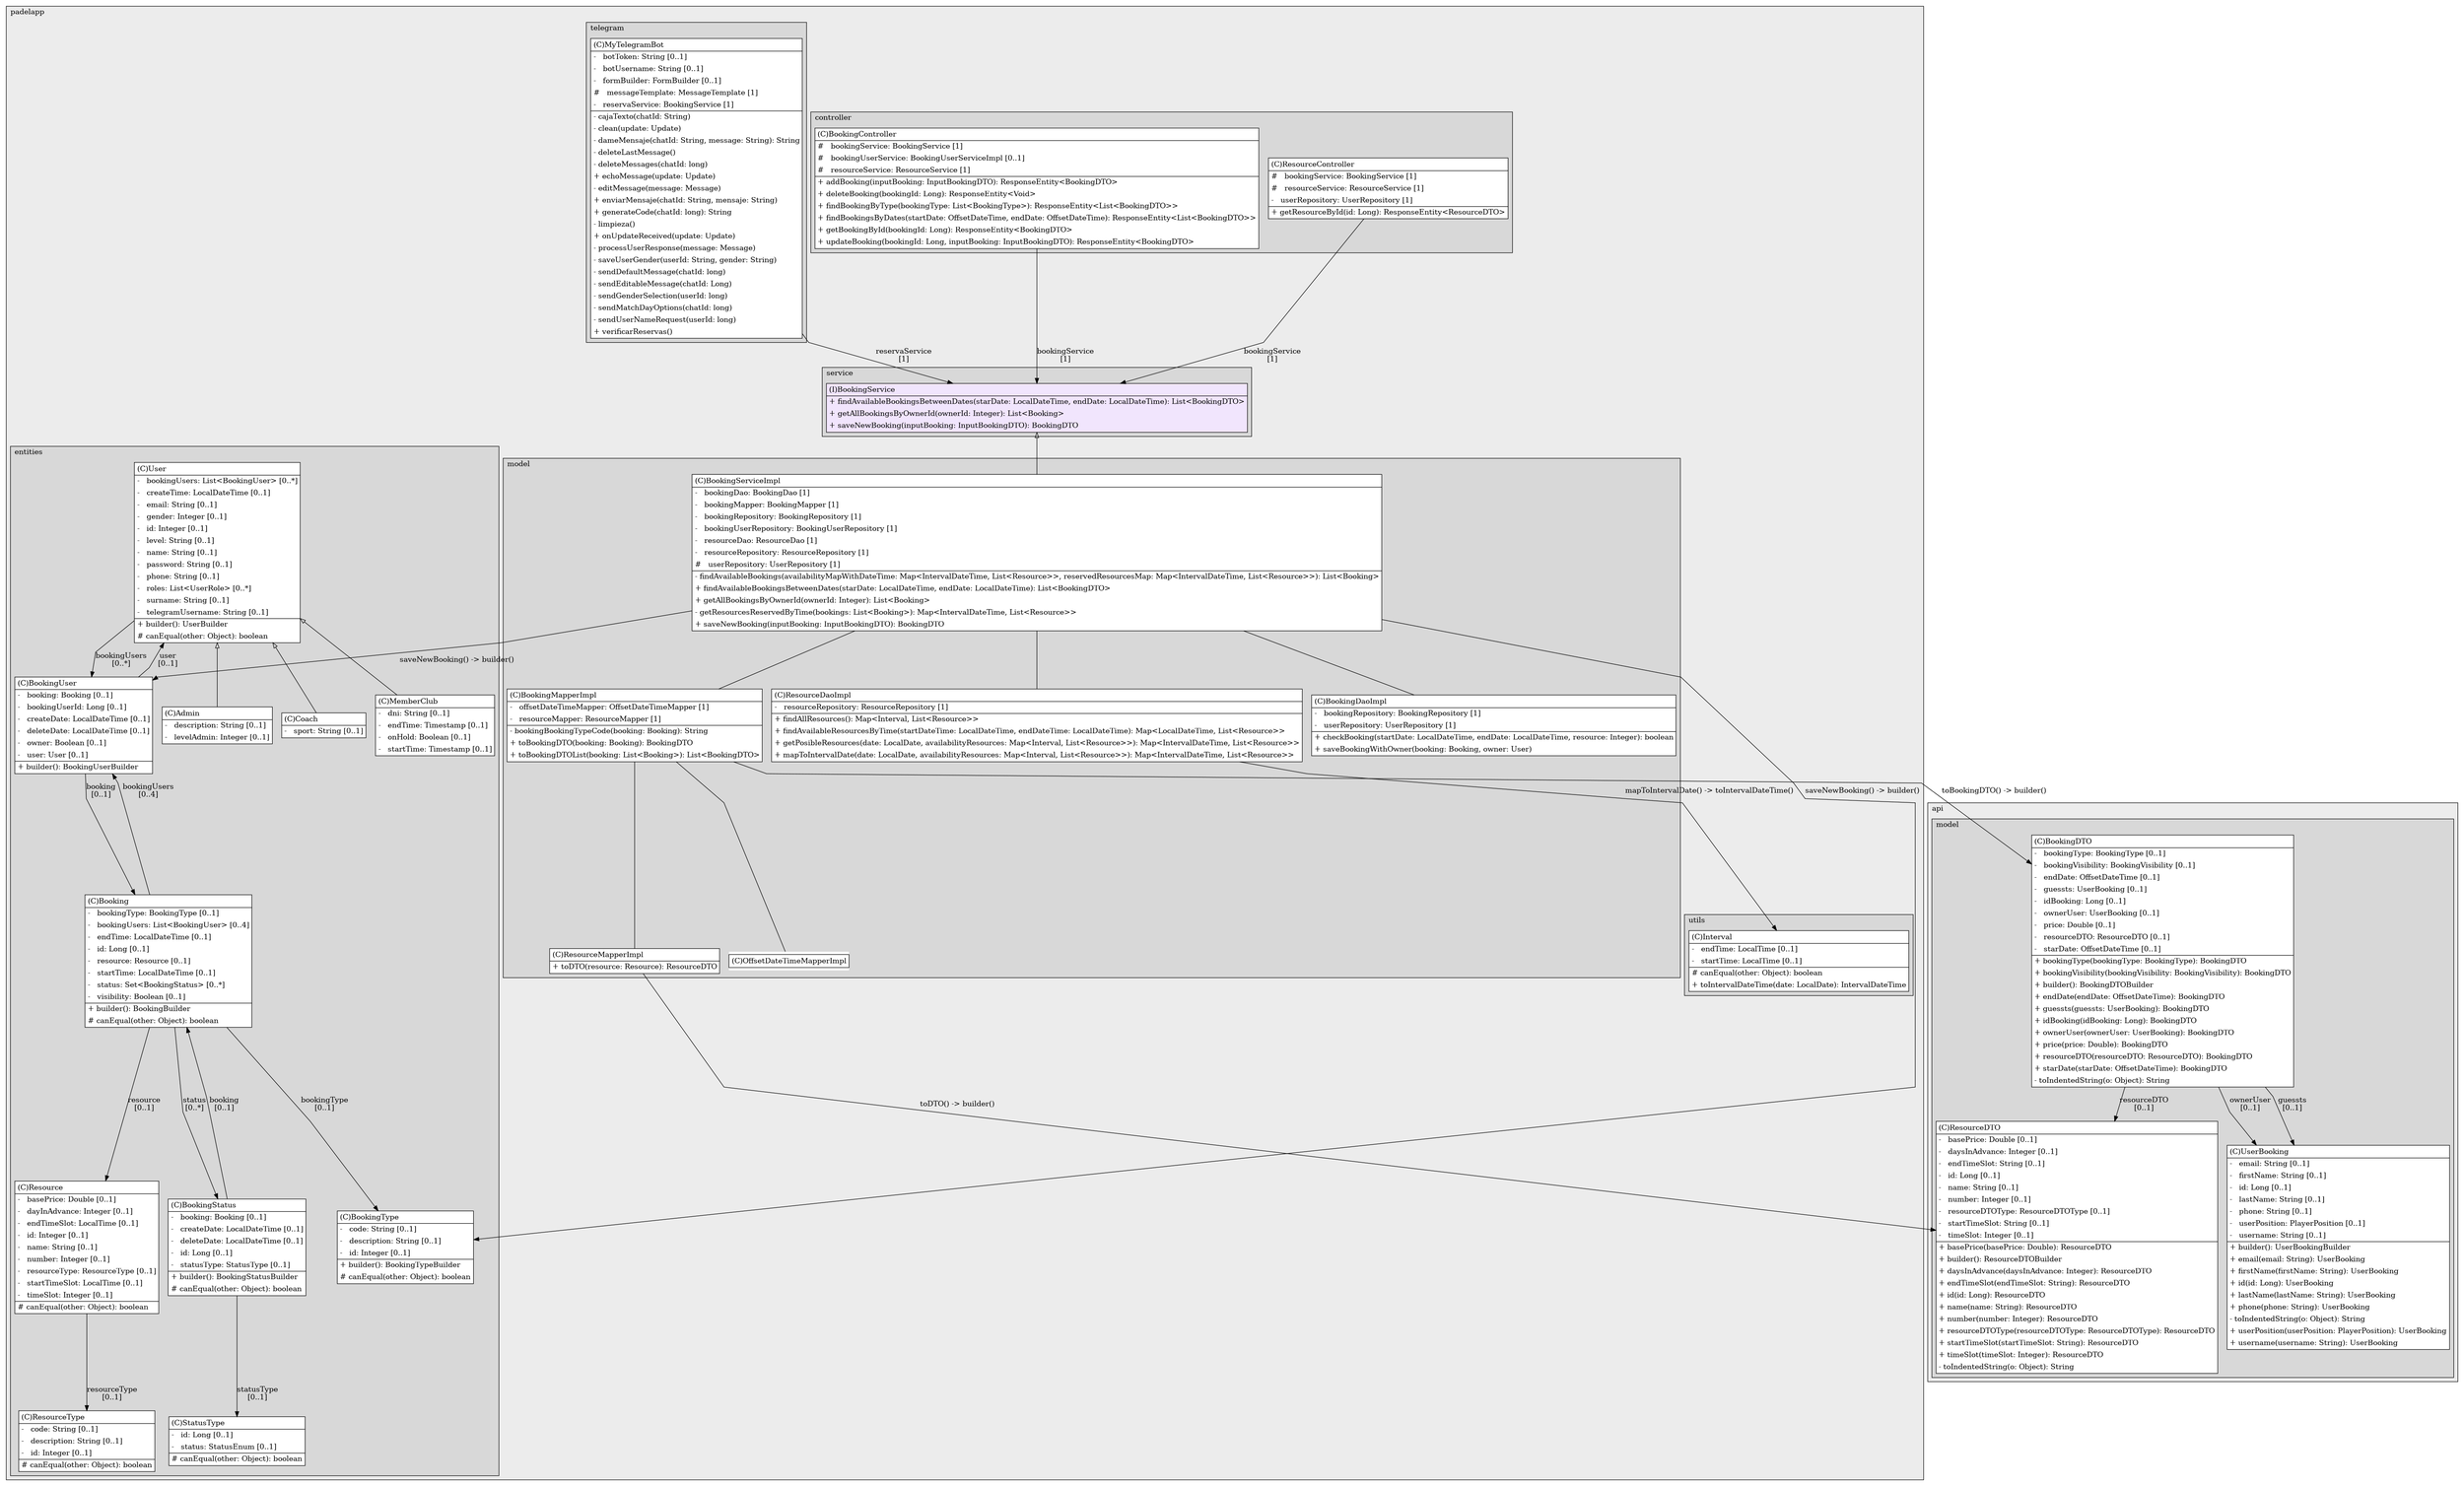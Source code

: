 @startuml

/' diagram meta data start
config=StructureConfiguration;
{
  "projectClassification": {
    "searchMode": "OpenProject", // OpenProject, AllProjects
    "includedProjects": "",
    "pathEndKeywords": "*.impl",
    "isClientPath": "",
    "isClientName": "",
    "isTestPath": "",
    "isTestName": "",
    "isMappingPath": "",
    "isMappingName": "",
    "isDataAccessPath": "",
    "isDataAccessName": "",
    "isDataStructurePath": "",
    "isDataStructureName": "",
    "isInterfaceStructuresPath": "",
    "isInterfaceStructuresName": "",
    "isEntryPointPath": "",
    "isEntryPointName": "",
    "treatFinalFieldsAsMandatory": false
  },
  "graphRestriction": {
    "classPackageExcludeFilter": "",
    "classPackageIncludeFilter": "",
    "classNameExcludeFilter": "",
    "classNameIncludeFilter": "",
    "methodNameExcludeFilter": "",
    "methodNameIncludeFilter": "",
    "removeByInheritance": "", // inheritance/annotation based filtering is done in a second step
    "removeByAnnotation": "",
    "removeByClassPackage": "", // cleanup the graph after inheritance/annotation based filtering is done
    "removeByClassName": "",
    "cutMappings": false,
    "cutEnum": true,
    "cutTests": true,
    "cutClient": true,
    "cutDataAccess": false,
    "cutInterfaceStructures": false,
    "cutDataStructures": false,
    "cutGetterAndSetter": true,
    "cutConstructors": true
  },
  "graphTraversal": {
    "forwardDepth": 6,
    "backwardDepth": 6,
    "classPackageExcludeFilter": "",
    "classPackageIncludeFilter": "",
    "classNameExcludeFilter": "",
    "classNameIncludeFilter": "",
    "methodNameExcludeFilter": "",
    "methodNameIncludeFilter": "",
    "hideMappings": false,
    "hideDataStructures": false,
    "hidePrivateMethods": true,
    "hideInterfaceCalls": true, // indirection: implementation -> interface (is hidden) -> implementation
    "onlyShowApplicationEntryPoints": false, // root node is included
    "useMethodCallsForStructureDiagram": "ForwardOnly" // ForwardOnly, BothDirections, No
  },
  "details": {
    "aggregation": "GroupByClass", // ByClass, GroupByClass, None
    "showClassGenericTypes": true,
    "showMethods": true,
    "showMethodParameterNames": true,
    "showMethodParameterTypes": true,
    "showMethodReturnType": true,
    "showPackageLevels": 2,
    "showDetailedClassStructure": true
  },
  "rootClass": "com.padelapp.service.BookingService",
  "extensionCallbackMethod": "" // qualified.class.name#methodName - signature: public static String method(String)
}
diagram meta data end '/



digraph g {
    rankdir="TB"
    splines=polyline
    

'nodes 
subgraph cluster_774277991 { 
   	label=padelapp
	labeljust=l
	fillcolor="#ececec"
	style=filled
   
   subgraph cluster_1382903192 { 
   	label=entities
	labeljust=l
	fillcolor="#d8d8d8"
	style=filled
   
   Admin542656709[
	label=<<TABLE BORDER="1" CELLBORDER="0" CELLPADDING="4" CELLSPACING="0">
<TR><TD ALIGN="LEFT" >(C)Admin</TD></TR>
<HR/>
<TR><TD ALIGN="LEFT" >-   description: String [0..1]</TD></TR>
<TR><TD ALIGN="LEFT" >-   levelAdmin: Integer [0..1]</TD></TR>
</TABLE>>
	style=filled
	margin=0
	shape=plaintext
	fillcolor="#FFFFFF"
];

Booking542656709[
	label=<<TABLE BORDER="1" CELLBORDER="0" CELLPADDING="4" CELLSPACING="0">
<TR><TD ALIGN="LEFT" >(C)Booking</TD></TR>
<HR/>
<TR><TD ALIGN="LEFT" >-   bookingType: BookingType [0..1]</TD></TR>
<TR><TD ALIGN="LEFT" >-   bookingUsers: List&lt;BookingUser&gt; [0..4]</TD></TR>
<TR><TD ALIGN="LEFT" >-   endTime: LocalDateTime [0..1]</TD></TR>
<TR><TD ALIGN="LEFT" >-   id: Long [0..1]</TD></TR>
<TR><TD ALIGN="LEFT" >-   resource: Resource [0..1]</TD></TR>
<TR><TD ALIGN="LEFT" >-   startTime: LocalDateTime [0..1]</TD></TR>
<TR><TD ALIGN="LEFT" >-   status: Set&lt;BookingStatus&gt; [0..*]</TD></TR>
<TR><TD ALIGN="LEFT" >-   visibility: Boolean [0..1]</TD></TR>
<HR/>
<TR><TD ALIGN="LEFT" >+ builder(): BookingBuilder</TD></TR>
<TR><TD ALIGN="LEFT" ># canEqual(other: Object): boolean</TD></TR>
</TABLE>>
	style=filled
	margin=0
	shape=plaintext
	fillcolor="#FFFFFF"
];

BookingStatus542656709[
	label=<<TABLE BORDER="1" CELLBORDER="0" CELLPADDING="4" CELLSPACING="0">
<TR><TD ALIGN="LEFT" >(C)BookingStatus</TD></TR>
<HR/>
<TR><TD ALIGN="LEFT" >-   booking: Booking [0..1]</TD></TR>
<TR><TD ALIGN="LEFT" >-   createDate: LocalDateTime [0..1]</TD></TR>
<TR><TD ALIGN="LEFT" >-   deleteDate: LocalDateTime [0..1]</TD></TR>
<TR><TD ALIGN="LEFT" >-   id: Long [0..1]</TD></TR>
<TR><TD ALIGN="LEFT" >-   statusType: StatusType [0..1]</TD></TR>
<HR/>
<TR><TD ALIGN="LEFT" >+ builder(): BookingStatusBuilder</TD></TR>
<TR><TD ALIGN="LEFT" ># canEqual(other: Object): boolean</TD></TR>
</TABLE>>
	style=filled
	margin=0
	shape=plaintext
	fillcolor="#FFFFFF"
];

BookingType542656709[
	label=<<TABLE BORDER="1" CELLBORDER="0" CELLPADDING="4" CELLSPACING="0">
<TR><TD ALIGN="LEFT" >(C)BookingType</TD></TR>
<HR/>
<TR><TD ALIGN="LEFT" >-   code: String [0..1]</TD></TR>
<TR><TD ALIGN="LEFT" >-   description: String [0..1]</TD></TR>
<TR><TD ALIGN="LEFT" >-   id: Integer [0..1]</TD></TR>
<HR/>
<TR><TD ALIGN="LEFT" >+ builder(): BookingTypeBuilder</TD></TR>
<TR><TD ALIGN="LEFT" ># canEqual(other: Object): boolean</TD></TR>
</TABLE>>
	style=filled
	margin=0
	shape=plaintext
	fillcolor="#FFFFFF"
];

BookingUser542656709[
	label=<<TABLE BORDER="1" CELLBORDER="0" CELLPADDING="4" CELLSPACING="0">
<TR><TD ALIGN="LEFT" >(C)BookingUser</TD></TR>
<HR/>
<TR><TD ALIGN="LEFT" >-   booking: Booking [0..1]</TD></TR>
<TR><TD ALIGN="LEFT" >-   bookingUserId: Long [0..1]</TD></TR>
<TR><TD ALIGN="LEFT" >-   createDate: LocalDateTime [0..1]</TD></TR>
<TR><TD ALIGN="LEFT" >-   deleteDate: LocalDateTime [0..1]</TD></TR>
<TR><TD ALIGN="LEFT" >-   owner: Boolean [0..1]</TD></TR>
<TR><TD ALIGN="LEFT" >-   user: User [0..1]</TD></TR>
<HR/>
<TR><TD ALIGN="LEFT" >+ builder(): BookingUserBuilder</TD></TR>
</TABLE>>
	style=filled
	margin=0
	shape=plaintext
	fillcolor="#FFFFFF"
];

Coach542656709[
	label=<<TABLE BORDER="1" CELLBORDER="0" CELLPADDING="4" CELLSPACING="0">
<TR><TD ALIGN="LEFT" >(C)Coach</TD></TR>
<HR/>
<TR><TD ALIGN="LEFT" >-   sport: String [0..1]</TD></TR>
</TABLE>>
	style=filled
	margin=0
	shape=plaintext
	fillcolor="#FFFFFF"
];

MemberClub542656709[
	label=<<TABLE BORDER="1" CELLBORDER="0" CELLPADDING="4" CELLSPACING="0">
<TR><TD ALIGN="LEFT" >(C)MemberClub</TD></TR>
<HR/>
<TR><TD ALIGN="LEFT" >-   dni: String [0..1]</TD></TR>
<TR><TD ALIGN="LEFT" >-   endTime: Timestamp [0..1]</TD></TR>
<TR><TD ALIGN="LEFT" >-   onHold: Boolean [0..1]</TD></TR>
<TR><TD ALIGN="LEFT" >-   startTime: Timestamp [0..1]</TD></TR>
</TABLE>>
	style=filled
	margin=0
	shape=plaintext
	fillcolor="#FFFFFF"
];

Resource542656709[
	label=<<TABLE BORDER="1" CELLBORDER="0" CELLPADDING="4" CELLSPACING="0">
<TR><TD ALIGN="LEFT" >(C)Resource</TD></TR>
<HR/>
<TR><TD ALIGN="LEFT" >-   basePrice: Double [0..1]</TD></TR>
<TR><TD ALIGN="LEFT" >-   dayInAdvance: Integer [0..1]</TD></TR>
<TR><TD ALIGN="LEFT" >-   endTimeSlot: LocalTime [0..1]</TD></TR>
<TR><TD ALIGN="LEFT" >-   id: Integer [0..1]</TD></TR>
<TR><TD ALIGN="LEFT" >-   name: String [0..1]</TD></TR>
<TR><TD ALIGN="LEFT" >-   number: Integer [0..1]</TD></TR>
<TR><TD ALIGN="LEFT" >-   resourceType: ResourceType [0..1]</TD></TR>
<TR><TD ALIGN="LEFT" >-   startTimeSlot: LocalTime [0..1]</TD></TR>
<TR><TD ALIGN="LEFT" >-   timeSlot: Integer [0..1]</TD></TR>
<HR/>
<TR><TD ALIGN="LEFT" ># canEqual(other: Object): boolean</TD></TR>
</TABLE>>
	style=filled
	margin=0
	shape=plaintext
	fillcolor="#FFFFFF"
];

ResourceType542656709[
	label=<<TABLE BORDER="1" CELLBORDER="0" CELLPADDING="4" CELLSPACING="0">
<TR><TD ALIGN="LEFT" >(C)ResourceType</TD></TR>
<HR/>
<TR><TD ALIGN="LEFT" >-   code: String [0..1]</TD></TR>
<TR><TD ALIGN="LEFT" >-   description: String [0..1]</TD></TR>
<TR><TD ALIGN="LEFT" >-   id: Integer [0..1]</TD></TR>
<HR/>
<TR><TD ALIGN="LEFT" ># canEqual(other: Object): boolean</TD></TR>
</TABLE>>
	style=filled
	margin=0
	shape=plaintext
	fillcolor="#FFFFFF"
];

StatusType542656709[
	label=<<TABLE BORDER="1" CELLBORDER="0" CELLPADDING="4" CELLSPACING="0">
<TR><TD ALIGN="LEFT" >(C)StatusType</TD></TR>
<HR/>
<TR><TD ALIGN="LEFT" >-   id: Long [0..1]</TD></TR>
<TR><TD ALIGN="LEFT" >-   status: StatusEnum [0..1]</TD></TR>
<HR/>
<TR><TD ALIGN="LEFT" ># canEqual(other: Object): boolean</TD></TR>
</TABLE>>
	style=filled
	margin=0
	shape=plaintext
	fillcolor="#FFFFFF"
];

User542656709[
	label=<<TABLE BORDER="1" CELLBORDER="0" CELLPADDING="4" CELLSPACING="0">
<TR><TD ALIGN="LEFT" >(C)User</TD></TR>
<HR/>
<TR><TD ALIGN="LEFT" >-   bookingUsers: List&lt;BookingUser&gt; [0..*]</TD></TR>
<TR><TD ALIGN="LEFT" >-   createTime: LocalDateTime [0..1]</TD></TR>
<TR><TD ALIGN="LEFT" >-   email: String [0..1]</TD></TR>
<TR><TD ALIGN="LEFT" >-   gender: Integer [0..1]</TD></TR>
<TR><TD ALIGN="LEFT" >-   id: Integer [0..1]</TD></TR>
<TR><TD ALIGN="LEFT" >-   level: String [0..1]</TD></TR>
<TR><TD ALIGN="LEFT" >-   name: String [0..1]</TD></TR>
<TR><TD ALIGN="LEFT" >-   password: String [0..1]</TD></TR>
<TR><TD ALIGN="LEFT" >-   phone: String [0..1]</TD></TR>
<TR><TD ALIGN="LEFT" >-   roles: List&lt;UserRole&gt; [0..*]</TD></TR>
<TR><TD ALIGN="LEFT" >-   surname: String [0..1]</TD></TR>
<TR><TD ALIGN="LEFT" >-   telegramUsername: String [0..1]</TD></TR>
<HR/>
<TR><TD ALIGN="LEFT" >+ builder(): UserBuilder</TD></TR>
<TR><TD ALIGN="LEFT" ># canEqual(other: Object): boolean</TD></TR>
</TABLE>>
	style=filled
	margin=0
	shape=plaintext
	fillcolor="#FFFFFF"
];
} 

subgraph cluster_1733424338 { 
   	label=service
	labeljust=l
	fillcolor="#d8d8d8"
	style=filled
   
   BookingService1983414277[
	label=<<TABLE BORDER="1" CELLBORDER="0" CELLPADDING="4" CELLSPACING="0">
<TR><TD ALIGN="LEFT" >(I)BookingService</TD></TR>
<HR/>
<TR><TD ALIGN="LEFT" >+ findAvailableBookingsBetweenDates(starDate: LocalDateTime, endDate: LocalDateTime): List&lt;BookingDTO&gt;</TD></TR>
<TR><TD ALIGN="LEFT" >+ getAllBookingsByOwnerId(ownerId: Integer): List&lt;Booking&gt;</TD></TR>
<TR><TD ALIGN="LEFT" >+ saveNewBooking(inputBooking: InputBookingDTO): BookingDTO</TD></TR>
</TABLE>>
	style=filled
	margin=0
	shape=plaintext
	fillcolor="#F1E5FD"
];
} 

subgraph cluster_309633155 { 
   	label=controller
	labeljust=l
	fillcolor="#d8d8d8"
	style=filled
   
   BookingController332651670[
	label=<<TABLE BORDER="1" CELLBORDER="0" CELLPADDING="4" CELLSPACING="0">
<TR><TD ALIGN="LEFT" >(C)BookingController</TD></TR>
<HR/>
<TR><TD ALIGN="LEFT" >#   bookingService: BookingService [1]</TD></TR>
<TR><TD ALIGN="LEFT" >#   bookingUserService: BookingUserServiceImpl [0..1]</TD></TR>
<TR><TD ALIGN="LEFT" >#   resourceService: ResourceService [1]</TD></TR>
<HR/>
<TR><TD ALIGN="LEFT" >+ addBooking(inputBooking: InputBookingDTO): ResponseEntity&lt;BookingDTO&gt;</TD></TR>
<TR><TD ALIGN="LEFT" >+ deleteBooking(bookingId: Long): ResponseEntity&lt;Void&gt;</TD></TR>
<TR><TD ALIGN="LEFT" >+ findBookingByType(bookingType: List&lt;BookingType&gt;): ResponseEntity&lt;List&lt;BookingDTO&gt;&gt;</TD></TR>
<TR><TD ALIGN="LEFT" >+ findBookingsByDates(startDate: OffsetDateTime, endDate: OffsetDateTime): ResponseEntity&lt;List&lt;BookingDTO&gt;&gt;</TD></TR>
<TR><TD ALIGN="LEFT" >+ getBookingById(bookingId: Long): ResponseEntity&lt;BookingDTO&gt;</TD></TR>
<TR><TD ALIGN="LEFT" >+ updateBooking(bookingId: Long, inputBooking: InputBookingDTO): ResponseEntity&lt;BookingDTO&gt;</TD></TR>
</TABLE>>
	style=filled
	margin=0
	shape=plaintext
	fillcolor="#FFFFFF"
];

ResourceController332651670[
	label=<<TABLE BORDER="1" CELLBORDER="0" CELLPADDING="4" CELLSPACING="0">
<TR><TD ALIGN="LEFT" >(C)ResourceController</TD></TR>
<HR/>
<TR><TD ALIGN="LEFT" >#   bookingService: BookingService [1]</TD></TR>
<TR><TD ALIGN="LEFT" >#   resourceService: ResourceService [1]</TD></TR>
<TR><TD ALIGN="LEFT" >-   userRepository: UserRepository [1]</TD></TR>
<HR/>
<TR><TD ALIGN="LEFT" >+ getResourceById(id: Long): ResponseEntity&lt;ResourceDTO&gt;</TD></TR>
</TABLE>>
	style=filled
	margin=0
	shape=plaintext
	fillcolor="#FFFFFF"
];
} 

subgraph cluster_421988834 { 
   	label=model
	labeljust=l
	fillcolor="#d8d8d8"
	style=filled
   
   BookingDaoImpl913233133[
	label=<<TABLE BORDER="1" CELLBORDER="0" CELLPADDING="4" CELLSPACING="0">
<TR><TD ALIGN="LEFT" >(C)BookingDaoImpl</TD></TR>
<HR/>
<TR><TD ALIGN="LEFT" >-   bookingRepository: BookingRepository [1]</TD></TR>
<TR><TD ALIGN="LEFT" >-   userRepository: UserRepository [1]</TD></TR>
<HR/>
<TR><TD ALIGN="LEFT" >+ checkBooking(startDate: LocalDateTime, endDate: LocalDateTime, resource: Integer): boolean</TD></TR>
<TR><TD ALIGN="LEFT" >+ saveBookingWithOwner(booking: Booking, owner: User)</TD></TR>
</TABLE>>
	style=filled
	margin=0
	shape=plaintext
	fillcolor="#FFFFFF"
];

BookingMapperImpl1547609312[
	label=<<TABLE BORDER="1" CELLBORDER="0" CELLPADDING="4" CELLSPACING="0">
<TR><TD ALIGN="LEFT" >(C)BookingMapperImpl</TD></TR>
<HR/>
<TR><TD ALIGN="LEFT" >-   offsetDateTimeMapper: OffsetDateTimeMapper [1]</TD></TR>
<TR><TD ALIGN="LEFT" >-   resourceMapper: ResourceMapper [1]</TD></TR>
<HR/>
<TR><TD ALIGN="LEFT" >- bookingBookingTypeCode(booking: Booking): String</TD></TR>
<TR><TD ALIGN="LEFT" >+ toBookingDTO(booking: Booking): BookingDTO</TD></TR>
<TR><TD ALIGN="LEFT" >+ toBookingDTOList(booking: List&lt;Booking&gt;): List&lt;BookingDTO&gt;</TD></TR>
</TABLE>>
	style=filled
	margin=0
	shape=plaintext
	fillcolor="#FFFFFF"
];

BookingServiceImpl415352246[
	label=<<TABLE BORDER="1" CELLBORDER="0" CELLPADDING="4" CELLSPACING="0">
<TR><TD ALIGN="LEFT" >(C)BookingServiceImpl</TD></TR>
<HR/>
<TR><TD ALIGN="LEFT" >-   bookingDao: BookingDao [1]</TD></TR>
<TR><TD ALIGN="LEFT" >-   bookingMapper: BookingMapper [1]</TD></TR>
<TR><TD ALIGN="LEFT" >-   bookingRepository: BookingRepository [1]</TD></TR>
<TR><TD ALIGN="LEFT" >-   bookingUserRepository: BookingUserRepository [1]</TD></TR>
<TR><TD ALIGN="LEFT" >-   resourceDao: ResourceDao [1]</TD></TR>
<TR><TD ALIGN="LEFT" >-   resourceRepository: ResourceRepository [1]</TD></TR>
<TR><TD ALIGN="LEFT" >#   userRepository: UserRepository [1]</TD></TR>
<HR/>
<TR><TD ALIGN="LEFT" >- findAvailableBookings(availabilityMapWithDateTime: Map&lt;IntervalDateTime, List&lt;Resource&gt;&gt;, reservedResourcesMap: Map&lt;IntervalDateTime, List&lt;Resource&gt;&gt;): List&lt;Booking&gt;</TD></TR>
<TR><TD ALIGN="LEFT" >+ findAvailableBookingsBetweenDates(starDate: LocalDateTime, endDate: LocalDateTime): List&lt;BookingDTO&gt;</TD></TR>
<TR><TD ALIGN="LEFT" >+ getAllBookingsByOwnerId(ownerId: Integer): List&lt;Booking&gt;</TD></TR>
<TR><TD ALIGN="LEFT" >- getResourcesReservedByTime(bookings: List&lt;Booking&gt;): Map&lt;IntervalDateTime, List&lt;Resource&gt;&gt;</TD></TR>
<TR><TD ALIGN="LEFT" >+ saveNewBooking(inputBooking: InputBookingDTO): BookingDTO</TD></TR>
</TABLE>>
	style=filled
	margin=0
	shape=plaintext
	fillcolor="#FFFFFF"
];

OffsetDateTimeMapperImpl1547609312[
	label=<<TABLE BORDER="1" CELLBORDER="0" CELLPADDING="4" CELLSPACING="0">
<TR><TD ALIGN="LEFT" >(C)OffsetDateTimeMapperImpl</TD></TR>
</TABLE>>
	style=filled
	margin=0
	shape=plaintext
	fillcolor="#FFFFFF"
];

ResourceDaoImpl913233133[
	label=<<TABLE BORDER="1" CELLBORDER="0" CELLPADDING="4" CELLSPACING="0">
<TR><TD ALIGN="LEFT" >(C)ResourceDaoImpl</TD></TR>
<HR/>
<TR><TD ALIGN="LEFT" >-   resourceRepository: ResourceRepository [1]</TD></TR>
<HR/>
<TR><TD ALIGN="LEFT" >+ findAllResources(): Map&lt;Interval, List&lt;Resource&gt;&gt;</TD></TR>
<TR><TD ALIGN="LEFT" >+ findAvailableResourcesByTime(startDateTime: LocalDateTime, endDateTime: LocalDateTime): Map&lt;LocalDateTime, List&lt;Resource&gt;&gt;</TD></TR>
<TR><TD ALIGN="LEFT" >+ getPosibleResources(date: LocalDate, availabilityResources: Map&lt;Interval, List&lt;Resource&gt;&gt;): Map&lt;IntervalDateTime, List&lt;Resource&gt;&gt;</TD></TR>
<TR><TD ALIGN="LEFT" >+ mapToIntervalDate(date: LocalDate, availabilityResources: Map&lt;Interval, List&lt;Resource&gt;&gt;): Map&lt;IntervalDateTime, List&lt;Resource&gt;&gt;</TD></TR>
</TABLE>>
	style=filled
	margin=0
	shape=plaintext
	fillcolor="#FFFFFF"
];

ResourceMapperImpl1547609312[
	label=<<TABLE BORDER="1" CELLBORDER="0" CELLPADDING="4" CELLSPACING="0">
<TR><TD ALIGN="LEFT" >(C)ResourceMapperImpl</TD></TR>
<HR/>
<TR><TD ALIGN="LEFT" >+ toDTO(resource: Resource): ResourceDTO</TD></TR>
</TABLE>>
	style=filled
	margin=0
	shape=plaintext
	fillcolor="#FFFFFF"
];
} 

subgraph cluster_429530986 { 
   	label=utils
	labeljust=l
	fillcolor="#d8d8d8"
	style=filled
   
   Interval1211392887[
	label=<<TABLE BORDER="1" CELLBORDER="0" CELLPADDING="4" CELLSPACING="0">
<TR><TD ALIGN="LEFT" >(C)Interval</TD></TR>
<HR/>
<TR><TD ALIGN="LEFT" >-   endTime: LocalTime [0..1]</TD></TR>
<TR><TD ALIGN="LEFT" >-   startTime: LocalTime [0..1]</TD></TR>
<HR/>
<TR><TD ALIGN="LEFT" ># canEqual(other: Object): boolean</TD></TR>
<TR><TD ALIGN="LEFT" >+ toIntervalDateTime(date: LocalDate): IntervalDateTime</TD></TR>
</TABLE>>
	style=filled
	margin=0
	shape=plaintext
	fillcolor="#FFFFFF"
];
} 

subgraph cluster_641256536 { 
   	label=telegram
	labeljust=l
	fillcolor="#d8d8d8"
	style=filled
   
   MyTelegramBot525026539[
	label=<<TABLE BORDER="1" CELLBORDER="0" CELLPADDING="4" CELLSPACING="0">
<TR><TD ALIGN="LEFT" >(C)MyTelegramBot</TD></TR>
<HR/>
<TR><TD ALIGN="LEFT" >-   botToken: String [0..1]</TD></TR>
<TR><TD ALIGN="LEFT" >-   botUsername: String [0..1]</TD></TR>
<TR><TD ALIGN="LEFT" >-   formBuilder: FormBuilder [0..1]</TD></TR>
<TR><TD ALIGN="LEFT" >#   messageTemplate: MessageTemplate [1]</TD></TR>
<TR><TD ALIGN="LEFT" >-   reservaService: BookingService [1]</TD></TR>
<HR/>
<TR><TD ALIGN="LEFT" >- cajaTexto(chatId: String)</TD></TR>
<TR><TD ALIGN="LEFT" >- clean(update: Update)</TD></TR>
<TR><TD ALIGN="LEFT" >- dameMensaje(chatId: String, message: String): String</TD></TR>
<TR><TD ALIGN="LEFT" >- deleteLastMessage()</TD></TR>
<TR><TD ALIGN="LEFT" >- deleteMessages(chatId: long)</TD></TR>
<TR><TD ALIGN="LEFT" >+ echoMessage(update: Update)</TD></TR>
<TR><TD ALIGN="LEFT" >- editMessage(message: Message)</TD></TR>
<TR><TD ALIGN="LEFT" >+ enviarMensaje(chatId: String, mensaje: String)</TD></TR>
<TR><TD ALIGN="LEFT" >+ generateCode(chatId: long): String</TD></TR>
<TR><TD ALIGN="LEFT" >- limpieza()</TD></TR>
<TR><TD ALIGN="LEFT" >+ onUpdateReceived(update: Update)</TD></TR>
<TR><TD ALIGN="LEFT" >- processUserResponse(message: Message)</TD></TR>
<TR><TD ALIGN="LEFT" >- saveUserGender(userId: String, gender: String)</TD></TR>
<TR><TD ALIGN="LEFT" >- sendDefaultMessage(chatId: long)</TD></TR>
<TR><TD ALIGN="LEFT" >- sendEditableMessage(chatId: Long)</TD></TR>
<TR><TD ALIGN="LEFT" >- sendGenderSelection(userId: long)</TD></TR>
<TR><TD ALIGN="LEFT" >- sendMatchDayOptions(chatId: long)</TD></TR>
<TR><TD ALIGN="LEFT" >- sendUserNameRequest(userId: long)</TD></TR>
<TR><TD ALIGN="LEFT" >+ verificarReservas()</TD></TR>
</TABLE>>
	style=filled
	margin=0
	shape=plaintext
	fillcolor="#FFFFFF"
];
} 
} 

subgraph cluster_96794 { 
   	label=api
	labeljust=l
	fillcolor="#ececec"
	style=filled
   
   subgraph cluster_1483545003 { 
   	label=model
	labeljust=l
	fillcolor="#d8d8d8"
	style=filled
   
   BookingDTO2066248152[
	label=<<TABLE BORDER="1" CELLBORDER="0" CELLPADDING="4" CELLSPACING="0">
<TR><TD ALIGN="LEFT" >(C)BookingDTO</TD></TR>
<HR/>
<TR><TD ALIGN="LEFT" >-   bookingType: BookingType [0..1]</TD></TR>
<TR><TD ALIGN="LEFT" >-   bookingVisibility: BookingVisibility [0..1]</TD></TR>
<TR><TD ALIGN="LEFT" >-   endDate: OffsetDateTime [0..1]</TD></TR>
<TR><TD ALIGN="LEFT" >-   guessts: UserBooking [0..1]</TD></TR>
<TR><TD ALIGN="LEFT" >-   idBooking: Long [0..1]</TD></TR>
<TR><TD ALIGN="LEFT" >-   ownerUser: UserBooking [0..1]</TD></TR>
<TR><TD ALIGN="LEFT" >-   price: Double [0..1]</TD></TR>
<TR><TD ALIGN="LEFT" >-   resourceDTO: ResourceDTO [0..1]</TD></TR>
<TR><TD ALIGN="LEFT" >-   starDate: OffsetDateTime [0..1]</TD></TR>
<HR/>
<TR><TD ALIGN="LEFT" >+ bookingType(bookingType: BookingType): BookingDTO</TD></TR>
<TR><TD ALIGN="LEFT" >+ bookingVisibility(bookingVisibility: BookingVisibility): BookingDTO</TD></TR>
<TR><TD ALIGN="LEFT" >+ builder(): BookingDTOBuilder</TD></TR>
<TR><TD ALIGN="LEFT" >+ endDate(endDate: OffsetDateTime): BookingDTO</TD></TR>
<TR><TD ALIGN="LEFT" >+ guessts(guessts: UserBooking): BookingDTO</TD></TR>
<TR><TD ALIGN="LEFT" >+ idBooking(idBooking: Long): BookingDTO</TD></TR>
<TR><TD ALIGN="LEFT" >+ ownerUser(ownerUser: UserBooking): BookingDTO</TD></TR>
<TR><TD ALIGN="LEFT" >+ price(price: Double): BookingDTO</TD></TR>
<TR><TD ALIGN="LEFT" >+ resourceDTO(resourceDTO: ResourceDTO): BookingDTO</TD></TR>
<TR><TD ALIGN="LEFT" >+ starDate(starDate: OffsetDateTime): BookingDTO</TD></TR>
<TR><TD ALIGN="LEFT" >- toIndentedString(o: Object): String</TD></TR>
</TABLE>>
	style=filled
	margin=0
	shape=plaintext
	fillcolor="#FFFFFF"
];

ResourceDTO2066248152[
	label=<<TABLE BORDER="1" CELLBORDER="0" CELLPADDING="4" CELLSPACING="0">
<TR><TD ALIGN="LEFT" >(C)ResourceDTO</TD></TR>
<HR/>
<TR><TD ALIGN="LEFT" >-   basePrice: Double [0..1]</TD></TR>
<TR><TD ALIGN="LEFT" >-   daysInAdvance: Integer [0..1]</TD></TR>
<TR><TD ALIGN="LEFT" >-   endTimeSlot: String [0..1]</TD></TR>
<TR><TD ALIGN="LEFT" >-   id: Long [0..1]</TD></TR>
<TR><TD ALIGN="LEFT" >-   name: String [0..1]</TD></TR>
<TR><TD ALIGN="LEFT" >-   number: Integer [0..1]</TD></TR>
<TR><TD ALIGN="LEFT" >-   resourceDTOType: ResourceDTOType [0..1]</TD></TR>
<TR><TD ALIGN="LEFT" >-   startTimeSlot: String [0..1]</TD></TR>
<TR><TD ALIGN="LEFT" >-   timeSlot: Integer [0..1]</TD></TR>
<HR/>
<TR><TD ALIGN="LEFT" >+ basePrice(basePrice: Double): ResourceDTO</TD></TR>
<TR><TD ALIGN="LEFT" >+ builder(): ResourceDTOBuilder</TD></TR>
<TR><TD ALIGN="LEFT" >+ daysInAdvance(daysInAdvance: Integer): ResourceDTO</TD></TR>
<TR><TD ALIGN="LEFT" >+ endTimeSlot(endTimeSlot: String): ResourceDTO</TD></TR>
<TR><TD ALIGN="LEFT" >+ id(id: Long): ResourceDTO</TD></TR>
<TR><TD ALIGN="LEFT" >+ name(name: String): ResourceDTO</TD></TR>
<TR><TD ALIGN="LEFT" >+ number(number: Integer): ResourceDTO</TD></TR>
<TR><TD ALIGN="LEFT" >+ resourceDTOType(resourceDTOType: ResourceDTOType): ResourceDTO</TD></TR>
<TR><TD ALIGN="LEFT" >+ startTimeSlot(startTimeSlot: String): ResourceDTO</TD></TR>
<TR><TD ALIGN="LEFT" >+ timeSlot(timeSlot: Integer): ResourceDTO</TD></TR>
<TR><TD ALIGN="LEFT" >- toIndentedString(o: Object): String</TD></TR>
</TABLE>>
	style=filled
	margin=0
	shape=plaintext
	fillcolor="#FFFFFF"
];

UserBooking2066248152[
	label=<<TABLE BORDER="1" CELLBORDER="0" CELLPADDING="4" CELLSPACING="0">
<TR><TD ALIGN="LEFT" >(C)UserBooking</TD></TR>
<HR/>
<TR><TD ALIGN="LEFT" >-   email: String [0..1]</TD></TR>
<TR><TD ALIGN="LEFT" >-   firstName: String [0..1]</TD></TR>
<TR><TD ALIGN="LEFT" >-   id: Long [0..1]</TD></TR>
<TR><TD ALIGN="LEFT" >-   lastName: String [0..1]</TD></TR>
<TR><TD ALIGN="LEFT" >-   phone: String [0..1]</TD></TR>
<TR><TD ALIGN="LEFT" >-   userPosition: PlayerPosition [0..1]</TD></TR>
<TR><TD ALIGN="LEFT" >-   username: String [0..1]</TD></TR>
<HR/>
<TR><TD ALIGN="LEFT" >+ builder(): UserBookingBuilder</TD></TR>
<TR><TD ALIGN="LEFT" >+ email(email: String): UserBooking</TD></TR>
<TR><TD ALIGN="LEFT" >+ firstName(firstName: String): UserBooking</TD></TR>
<TR><TD ALIGN="LEFT" >+ id(id: Long): UserBooking</TD></TR>
<TR><TD ALIGN="LEFT" >+ lastName(lastName: String): UserBooking</TD></TR>
<TR><TD ALIGN="LEFT" >+ phone(phone: String): UserBooking</TD></TR>
<TR><TD ALIGN="LEFT" >- toIndentedString(o: Object): String</TD></TR>
<TR><TD ALIGN="LEFT" >+ userPosition(userPosition: PlayerPosition): UserBooking</TD></TR>
<TR><TD ALIGN="LEFT" >+ username(username: String): UserBooking</TD></TR>
</TABLE>>
	style=filled
	margin=0
	shape=plaintext
	fillcolor="#FFFFFF"
];
} 
} 

'edges    
Booking542656709 -> BookingStatus542656709[label="status
[0..*]"];
Booking542656709 -> BookingType542656709[label="bookingType
[0..1]"];
Booking542656709 -> BookingUser542656709[label="bookingUsers
[0..4]"];
Booking542656709 -> Resource542656709[label="resource
[0..1]"];
BookingController332651670 -> BookingService1983414277[label="bookingService
[1]"];
BookingDTO2066248152 -> ResourceDTO2066248152[label="resourceDTO
[0..1]"];
BookingDTO2066248152 -> UserBooking2066248152[label="guessts
[0..1]"];
BookingDTO2066248152 -> UserBooking2066248152[label="ownerUser
[0..1]"];
BookingMapperImpl1547609312 -> BookingDTO2066248152[label="toBookingDTO() -> builder()"];
BookingMapperImpl1547609312 -> OffsetDateTimeMapperImpl1547609312[arrowhead=none];
BookingMapperImpl1547609312 -> ResourceMapperImpl1547609312[arrowhead=none];
BookingService1983414277 -> BookingServiceImpl415352246[arrowhead=none, arrowtail=empty, dir=both];
BookingServiceImpl415352246 -> BookingDaoImpl913233133[arrowhead=none];
BookingServiceImpl415352246 -> BookingMapperImpl1547609312[arrowhead=none];
BookingServiceImpl415352246 -> BookingType542656709[label="saveNewBooking() -> builder()"];
BookingServiceImpl415352246 -> BookingUser542656709[label="saveNewBooking() -> builder()"];
BookingServiceImpl415352246 -> ResourceDaoImpl913233133[arrowhead=none];
BookingStatus542656709 -> Booking542656709[label="booking
[0..1]"];
BookingStatus542656709 -> StatusType542656709[label="statusType
[0..1]"];
BookingUser542656709 -> Booking542656709[label="booking
[0..1]"];
BookingUser542656709 -> User542656709[label="user
[0..1]"];
MyTelegramBot525026539 -> BookingService1983414277[label="reservaService
[1]"];
Resource542656709 -> ResourceType542656709[label="resourceType
[0..1]"];
ResourceController332651670 -> BookingService1983414277[label="bookingService
[1]"];
ResourceDaoImpl913233133 -> Interval1211392887[label="mapToIntervalDate() -> toIntervalDateTime()"];
ResourceMapperImpl1547609312 -> ResourceDTO2066248152[label="toDTO() -> builder()"];
User542656709 -> Admin542656709[arrowhead=none, arrowtail=empty, dir=both];
User542656709 -> BookingUser542656709[label="bookingUsers
[0..*]"];
User542656709 -> Coach542656709[arrowhead=none, arrowtail=empty, dir=both];
User542656709 -> MemberClub542656709[arrowhead=none, arrowtail=empty, dir=both];
    
}
@enduml
